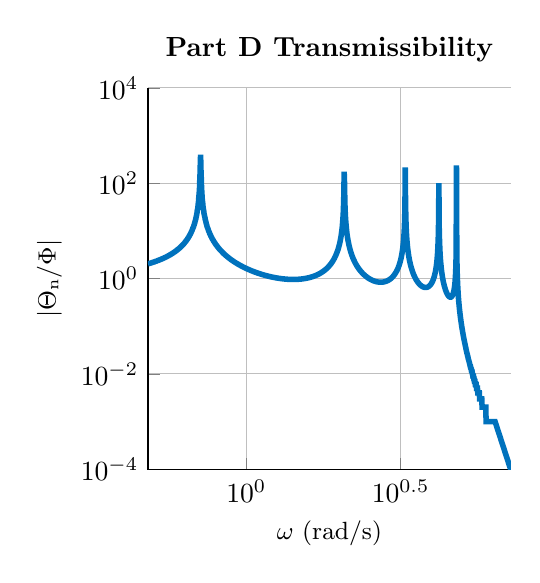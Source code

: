 % This file was created by matlab2tikz.
%
\definecolor{mycolor1}{rgb}{0.0,0.447,0.741}%
%
\begin{tikzpicture}

\begin{axis}[%
width=0.38\textwidth,
height=0.4\textwidth,
at={(0\textwidth,0\textwidth)},
scale only axis,
xmode=log,
xmin=0.48,
xmax=7.195,
xminorticks=true,
xlabel style={font=\color{white!15!black}},
xlabel={$\omega\text{ (rad/s)}$},
ymode=log,
ymin=9.753e-05,
ymax=10000,
yminorticks=true,
ylabel style={font=\color{white!15!black}},
ylabel={$\text{$|$}\Theta{}_\text{n}\text{/}\Phi\text{$|$}$},
axis background/.style={fill=white},
title style={font=\bfseries},
title={Part D Transmissibility},
axis x line*=bottom,
axis y line*=left,
xmajorgrids,
xminorgrids,
ymajorgrids,
yminorgrids,
ylabel style={font=\small},
xlabel style={font=\small}
]
\addplot [color=mycolor1, line width=2.0pt, forget plot]
  table[row sep=crcr]{%
0.48	2.032\\
0.481	2.041\\
0.482	2.05\\
0.483	2.059\\
0.484	2.068\\
0.485	2.078\\
0.486	2.087\\
0.488	2.097\\
0.489	2.106\\
0.49	2.116\\
0.491	2.126\\
0.492	2.136\\
0.493	2.146\\
0.494	2.156\\
0.495	2.167\\
0.497	2.178\\
0.498	2.188\\
0.499	2.199\\
0.5	2.21\\
0.501	2.221\\
0.502	2.233\\
0.504	2.244\\
0.505	2.256\\
0.506	2.268\\
0.507	2.28\\
0.508	2.292\\
0.509	2.304\\
0.511	2.317\\
0.512	2.33\\
0.513	2.342\\
0.514	2.356\\
0.515	2.369\\
0.516	2.382\\
0.518	2.396\\
0.519	2.41\\
0.52	2.424\\
0.521	2.438\\
0.522	2.453\\
0.524	2.468\\
0.525	2.483\\
0.526	2.498\\
0.527	2.513\\
0.528	2.529\\
0.53	2.545\\
0.531	2.561\\
0.532	2.578\\
0.533	2.595\\
0.535	2.612\\
0.536	2.629\\
0.537	2.647\\
0.538	2.665\\
0.54	2.683\\
0.541	2.702\\
0.542	2.721\\
0.543	2.74\\
0.545	2.759\\
0.546	2.779\\
0.547	2.8\\
0.548	2.82\\
0.55	2.841\\
0.551	2.863\\
0.552	2.885\\
0.553	2.907\\
0.555	2.93\\
0.556	2.953\\
0.557	2.976\\
0.558	3.0\\
0.56	3.025\\
0.561	3.05\\
0.562	3.075\\
0.564	3.101\\
0.565	3.128\\
0.566	3.155\\
0.568	3.183\\
0.569	3.211\\
0.57	3.24\\
0.571	3.269\\
0.573	3.299\\
0.574	3.33\\
0.575	3.361\\
0.577	3.394\\
0.578	3.426\\
0.579	3.46\\
0.581	3.495\\
0.582	3.53\\
0.583	3.566\\
0.585	3.603\\
0.586	3.641\\
0.588	3.679\\
0.589	3.719\\
0.59	3.76\\
0.592	3.802\\
0.593	3.844\\
0.594	3.888\\
0.596	3.934\\
0.597	3.98\\
0.598	4.027\\
0.6	4.076\\
0.601	4.127\\
0.603	4.178\\
0.604	4.231\\
0.605	4.286\\
0.607	4.342\\
0.608	4.4\\
0.61	4.46\\
0.611	4.522\\
0.612	4.585\\
0.614	4.651\\
0.615	4.718\\
0.617	4.788\\
0.618	4.861\\
0.619	4.935\\
0.621	5.012\\
0.622	5.092\\
0.624	5.175\\
0.625	5.261\\
0.627	5.35\\
0.628	5.442\\
0.63	5.538\\
0.631	5.637\\
0.632	5.74\\
0.634	5.848\\
0.635	5.96\\
0.637	6.077\\
0.638	6.199\\
0.64	6.326\\
0.641	6.459\\
0.643	6.598\\
0.644	6.744\\
0.646	6.896\\
0.647	7.056\\
0.649	7.225\\
0.65	7.402\\
0.652	7.588\\
0.653	7.785\\
0.655	7.993\\
0.656	8.212\\
0.658	8.445\\
0.659	8.693\\
0.661	8.955\\
0.662	9.236\\
0.664	9.535\\
0.665	9.854\\
0.667	10.198\\
0.668	10.566\\
0.67	10.964\\
0.671	11.394\\
0.673	11.861\\
0.675	12.368\\
0.676	12.923\\
0.678	13.532\\
0.679	14.202\\
0.681	14.944\\
0.682	15.771\\
0.684	16.697\\
0.686	17.741\\
0.687	18.928\\
0.689	20.289\\
0.69	21.864\\
0.692	23.71\\
0.693	25.901\\
0.695	28.546\\
0.697	31.8\\
0.698	35.901\\
0.7	41.227\\
0.701	48.419\\
0.703	58.658\\
0.705	74.369\\
0.706	101.393\\
0.708	157.665\\
0.71	318.254\\
0.711	395.121\\
0.713	182.506\\
0.715	111.164\\
0.716	79.23\\
0.718	61.388\\
0.719	50.044\\
0.721	42.209\\
0.723	36.477\\
0.724	32.103\\
0.726	28.657\\
0.728	25.872\\
0.729	23.575\\
0.731	21.648\\
0.733	20.009\\
0.735	18.597\\
0.736	17.369\\
0.738	16.29\\
0.74	15.336\\
0.741	14.485\\
0.743	13.722\\
0.745	13.034\\
0.746	12.411\\
0.748	11.843\\
0.75	11.324\\
0.752	10.847\\
0.753	10.408\\
0.755	10.003\\
0.757	9.627\\
0.759	9.277\\
0.76	8.951\\
0.762	8.647\\
0.764	8.363\\
0.766	8.096\\
0.767	7.845\\
0.769	7.608\\
0.771	7.385\\
0.773	7.174\\
0.774	6.975\\
0.776	6.786\\
0.778	6.607\\
0.78	6.436\\
0.782	6.274\\
0.783	6.12\\
0.785	5.973\\
0.787	5.832\\
0.789	5.698\\
0.791	5.569\\
0.793	5.446\\
0.794	5.328\\
0.796	5.215\\
0.798	5.106\\
0.8	5.002\\
0.802	4.902\\
0.804	4.805\\
0.805	4.712\\
0.807	4.623\\
0.809	4.536\\
0.811	4.453\\
0.813	4.372\\
0.815	4.295\\
0.817	4.22\\
0.818	4.147\\
0.82	4.077\\
0.822	4.009\\
0.824	3.943\\
0.826	3.879\\
0.828	3.817\\
0.83	3.757\\
0.832	3.699\\
0.834	3.642\\
0.836	3.587\\
0.838	3.534\\
0.839	3.482\\
0.841	3.432\\
0.843	3.383\\
0.845	3.335\\
0.847	3.288\\
0.849	3.243\\
0.851	3.199\\
0.853	3.156\\
0.855	3.114\\
0.857	3.074\\
0.859	3.034\\
0.861	2.995\\
0.863	2.957\\
0.865	2.92\\
0.867	2.884\\
0.869	2.849\\
0.871	2.815\\
0.873	2.781\\
0.875	2.748\\
0.877	2.716\\
0.879	2.685\\
0.881	2.654\\
0.883	2.624\\
0.885	2.595\\
0.887	2.566\\
0.889	2.538\\
0.891	2.51\\
0.893	2.484\\
0.895	2.457\\
0.897	2.431\\
0.9	2.406\\
0.902	2.381\\
0.904	2.357\\
0.906	2.333\\
0.908	2.31\\
0.91	2.287\\
0.912	2.264\\
0.914	2.242\\
0.916	2.221\\
0.918	2.199\\
0.92	2.179\\
0.923	2.158\\
0.925	2.138\\
0.927	2.118\\
0.929	2.099\\
0.931	2.08\\
0.933	2.061\\
0.935	2.043\\
0.938	2.025\\
0.94	2.007\\
0.942	1.99\\
0.944	1.973\\
0.946	1.956\\
0.948	1.94\\
0.951	1.924\\
0.953	1.908\\
0.955	1.892\\
0.957	1.877\\
0.959	1.861\\
0.962	1.846\\
0.964	1.832\\
0.966	1.817\\
0.968	1.803\\
0.971	1.789\\
0.973	1.776\\
0.975	1.762\\
0.977	1.749\\
0.98	1.736\\
0.982	1.723\\
0.984	1.71\\
0.986	1.698\\
0.989	1.685\\
0.991	1.673\\
0.993	1.661\\
0.995	1.649\\
0.998	1.638\\
1.0	1.627\\
1.002	1.615\\
1.005	1.604\\
1.007	1.593\\
1.009	1.583\\
1.012	1.572\\
1.014	1.562\\
1.016	1.551\\
1.019	1.541\\
1.021	1.531\\
1.023	1.522\\
1.026	1.512\\
1.028	1.502\\
1.03	1.493\\
1.033	1.484\\
1.035	1.475\\
1.038	1.466\\
1.04	1.457\\
1.042	1.448\\
1.045	1.439\\
1.047	1.431\\
1.05	1.422\\
1.052	1.414\\
1.054	1.406\\
1.057	1.398\\
1.059	1.39\\
1.062	1.382\\
1.064	1.374\\
1.067	1.367\\
1.069	1.359\\
1.072	1.352\\
1.074	1.345\\
1.076	1.337\\
1.079	1.33\\
1.081	1.323\\
1.084	1.316\\
1.086	1.31\\
1.089	1.303\\
1.091	1.296\\
1.094	1.29\\
1.097	1.283\\
1.099	1.277\\
1.102	1.271\\
1.104	1.265\\
1.107	1.258\\
1.109	1.252\\
1.112	1.247\\
1.114	1.241\\
1.117	1.235\\
1.119	1.229\\
1.122	1.224\\
1.125	1.218\\
1.127	1.213\\
1.13	1.207\\
1.132	1.202\\
1.135	1.197\\
1.138	1.191\\
1.14	1.186\\
1.143	1.181\\
1.146	1.176\\
1.148	1.172\\
1.151	1.167\\
1.153	1.162\\
1.156	1.157\\
1.159	1.153\\
1.161	1.148\\
1.164	1.144\\
1.167	1.139\\
1.17	1.135\\
1.172	1.131\\
1.175	1.126\\
1.178	1.122\\
1.18	1.118\\
1.183	1.114\\
1.186	1.11\\
1.189	1.106\\
1.191	1.102\\
1.194	1.098\\
1.197	1.095\\
1.2	1.091\\
1.202	1.087\\
1.205	1.084\\
1.208	1.08\\
1.211	1.077\\
1.213	1.073\\
1.216	1.07\\
1.219	1.067\\
1.222	1.064\\
1.225	1.06\\
1.227	1.057\\
1.23	1.054\\
1.233	1.051\\
1.236	1.048\\
1.239	1.045\\
1.242	1.042\\
1.245	1.039\\
1.247	1.037\\
1.25	1.034\\
1.253	1.031\\
1.256	1.029\\
1.259	1.026\\
1.262	1.024\\
1.265	1.021\\
1.268	1.019\\
1.271	1.016\\
1.274	1.014\\
1.276	1.012\\
1.279	1.009\\
1.282	1.007\\
1.285	1.005\\
1.288	1.003\\
1.291	1.001\\
1.294	0.999\\
1.297	0.997\\
1.3	0.995\\
1.303	0.993\\
1.306	0.991\\
1.309	0.99\\
1.312	0.988\\
1.315	0.986\\
1.318	0.985\\
1.321	0.983\\
1.324	0.982\\
1.327	0.98\\
1.33	0.979\\
1.334	0.977\\
1.337	0.976\\
1.34	0.975\\
1.343	0.974\\
1.346	0.972\\
1.349	0.971\\
1.352	0.97\\
1.355	0.969\\
1.358	0.968\\
1.361	0.967\\
1.365	0.966\\
1.368	0.965\\
1.371	0.965\\
1.374	0.964\\
1.377	0.963\\
1.38	0.963\\
1.384	0.962\\
1.387	0.961\\
1.39	0.961\\
1.393	0.96\\
1.396	0.96\\
1.4	0.96\\
1.403	0.959\\
1.406	0.959\\
1.409	0.959\\
1.413	0.959\\
1.416	0.959\\
1.419	0.959\\
1.422	0.959\\
1.426	0.959\\
1.429	0.959\\
1.432	0.959\\
1.436	0.959\\
1.439	0.96\\
1.442	0.96\\
1.445	0.96\\
1.449	0.961\\
1.452	0.961\\
1.455	0.962\\
1.459	0.963\\
1.462	0.963\\
1.466	0.964\\
1.469	0.965\\
1.472	0.966\\
1.476	0.967\\
1.479	0.968\\
1.483	0.969\\
1.486	0.97\\
1.489	0.971\\
1.493	0.972\\
1.496	0.974\\
1.5	0.975\\
1.503	0.977\\
1.507	0.978\\
1.51	0.98\\
1.514	0.981\\
1.517	0.983\\
1.521	0.985\\
1.524	0.987\\
1.528	0.989\\
1.531	0.991\\
1.535	0.993\\
1.538	0.995\\
1.542	0.998\\
1.545	1.0\\
1.549	1.003\\
1.552	1.005\\
1.556	1.008\\
1.56	1.011\\
1.563	1.014\\
1.567	1.016\\
1.57	1.02\\
1.574	1.023\\
1.578	1.026\\
1.581	1.029\\
1.585	1.033\\
1.589	1.036\\
1.592	1.04\\
1.596	1.044\\
1.6	1.048\\
1.603	1.052\\
1.607	1.056\\
1.611	1.06\\
1.614	1.064\\
1.618	1.069\\
1.622	1.074\\
1.626	1.078\\
1.629	1.083\\
1.633	1.088\\
1.637	1.094\\
1.641	1.099\\
1.644	1.105\\
1.648	1.11\\
1.652	1.116\\
1.656	1.122\\
1.66	1.128\\
1.663	1.135\\
1.667	1.141\\
1.671	1.148\\
1.675	1.155\\
1.679	1.162\\
1.683	1.17\\
1.687	1.177\\
1.69	1.185\\
1.694	1.193\\
1.698	1.201\\
1.702	1.21\\
1.706	1.218\\
1.71	1.227\\
1.714	1.237\\
1.718	1.246\\
1.722	1.256\\
1.726	1.266\\
1.73	1.277\\
1.734	1.287\\
1.738	1.299\\
1.742	1.31\\
1.746	1.322\\
1.75	1.334\\
1.754	1.347\\
1.758	1.36\\
1.762	1.373\\
1.766	1.387\\
1.77	1.401\\
1.774	1.416\\
1.778	1.431\\
1.782	1.447\\
1.787	1.463\\
1.791	1.48\\
1.795	1.498\\
1.799	1.516\\
1.803	1.535\\
1.807	1.554\\
1.811	1.574\\
1.816	1.595\\
1.82	1.617\\
1.824	1.64\\
1.828	1.663\\
1.832	1.687\\
1.837	1.713\\
1.841	1.739\\
1.845	1.767\\
1.849	1.795\\
1.854	1.825\\
1.858	1.857\\
1.862	1.889\\
1.866	1.923\\
1.871	1.959\\
1.875	1.996\\
1.879	2.036\\
1.884	2.077\\
1.888	2.12\\
1.892	2.165\\
1.897	2.213\\
1.901	2.264\\
1.906	2.317\\
1.91	2.373\\
1.914	2.433\\
1.919	2.496\\
1.923	2.563\\
1.928	2.634\\
1.932	2.71\\
1.936	2.791\\
1.941	2.878\\
1.945	2.97\\
1.95	3.07\\
1.954	3.178\\
1.959	3.294\\
1.963	3.42\\
1.968	3.556\\
1.972	3.706\\
1.977	3.869\\
1.982	4.048\\
1.986	4.246\\
1.991	4.466\\
1.995	4.712\\
2.0	4.988\\
2.005	5.3\\
2.009	5.655\\
2.014	6.065\\
2.018	6.541\\
2.023	7.1\\
2.028	7.769\\
2.032	8.581\\
2.037	9.587\\
2.042	10.868\\
2.047	12.553\\
2.051	14.866\\
2.056	18.241\\
2.061	23.62\\
2.065	33.518\\
2.07	57.515\\
2.075	174.321\\
2.08	108.051\\
2.085	46.416\\
2.089	29.212\\
2.094	21.261\\
2.099	16.694\\
2.104	13.732\\
2.109	11.657\\
2.114	10.122\\
2.118	8.941\\
2.123	8.005\\
2.128	7.244\\
2.133	6.614\\
2.138	6.084\\
2.143	5.631\\
2.148	5.241\\
2.153	4.9\\
2.158	4.601\\
2.163	4.336\\
2.168	4.099\\
2.173	3.887\\
2.178	3.695\\
2.183	3.521\\
2.188	3.363\\
2.193	3.218\\
2.198	3.085\\
2.203	2.963\\
2.208	2.85\\
2.213	2.745\\
2.218	2.648\\
2.223	2.557\\
2.228	2.473\\
2.234	2.394\\
2.239	2.319\\
2.244	2.25\\
2.249	2.184\\
2.254	2.123\\
2.259	2.065\\
2.265	2.01\\
2.27	1.958\\
2.275	1.908\\
2.28	1.862\\
2.286	1.817\\
2.291	1.775\\
2.296	1.735\\
2.302	1.697\\
2.307	1.66\\
2.312	1.625\\
2.317	1.592\\
2.323	1.56\\
2.328	1.53\\
2.334	1.501\\
2.339	1.473\\
2.344	1.446\\
2.35	1.42\\
2.355	1.396\\
2.361	1.372\\
2.366	1.35\\
2.371	1.328\\
2.377	1.307\\
2.382	1.287\\
2.388	1.267\\
2.393	1.249\\
2.399	1.231\\
2.404	1.213\\
2.41	1.197\\
2.416	1.181\\
2.421	1.165\\
2.427	1.15\\
2.432	1.136\\
2.438	1.122\\
2.443	1.109\\
2.449	1.096\\
2.455	1.083\\
2.46	1.071\\
2.466	1.06\\
2.472	1.048\\
2.477	1.038\\
2.483	1.027\\
2.489	1.017\\
2.495	1.008\\
2.5	0.998\\
2.506	0.989\\
2.512	0.981\\
2.518	0.972\\
2.524	0.964\\
2.529	0.956\\
2.535	0.949\\
2.541	0.942\\
2.547	0.935\\
2.553	0.928\\
2.559	0.922\\
2.565	0.916\\
2.57	0.91\\
2.576	0.905\\
2.582	0.899\\
2.588	0.894\\
2.594	0.889\\
2.6	0.885\\
2.606	0.88\\
2.612	0.876\\
2.618	0.872\\
2.624	0.869\\
2.63	0.865\\
2.636	0.862\\
2.642	0.859\\
2.649	0.856\\
2.655	0.854\\
2.661	0.851\\
2.667	0.849\\
2.673	0.847\\
2.679	0.845\\
2.685	0.844\\
2.692	0.843\\
2.698	0.842\\
2.704	0.841\\
2.71	0.84\\
2.717	0.84\\
2.723	0.839\\
2.729	0.839\\
2.735	0.84\\
2.742	0.84\\
2.748	0.841\\
2.754	0.842\\
2.761	0.843\\
2.767	0.844\\
2.773	0.846\\
2.78	0.848\\
2.786	0.85\\
2.793	0.853\\
2.799	0.855\\
2.806	0.859\\
2.812	0.862\\
2.818	0.865\\
2.825	0.869\\
2.831	0.874\\
2.838	0.878\\
2.845	0.883\\
2.851	0.888\\
2.858	0.894\\
2.864	0.9\\
2.871	0.907\\
2.877	0.913\\
2.884	0.921\\
2.891	0.929\\
2.897	0.937\\
2.904	0.946\\
2.911	0.955\\
2.918	0.965\\
2.924	0.975\\
2.931	0.986\\
2.938	0.998\\
2.945	1.01\\
2.951	1.023\\
2.958	1.037\\
2.965	1.052\\
2.972	1.068\\
2.979	1.084\\
2.985	1.102\\
2.992	1.121\\
2.999	1.141\\
3.006	1.162\\
3.013	1.185\\
3.02	1.209\\
3.027	1.234\\
3.034	1.262\\
3.041	1.291\\
3.048	1.323\\
3.055	1.357\\
3.062	1.393\\
3.069	1.432\\
3.076	1.475\\
3.083	1.52\\
3.09	1.57\\
3.098	1.624\\
3.105	1.683\\
3.112	1.748\\
3.119	1.819\\
3.126	1.898\\
3.133	1.985\\
3.141	2.082\\
3.148	2.191\\
3.155	2.313\\
3.162	2.453\\
3.17	2.612\\
3.177	2.796\\
3.184	3.012\\
3.192	3.266\\
3.199	3.572\\
3.206	3.945\\
3.214	4.412\\
3.221	5.011\\
3.229	5.809\\
3.236	6.921\\
3.243	8.579\\
3.251	11.315\\
3.258	16.675\\
3.266	31.842\\
3.273	215.971\\
3.281	36.732\\
3.289	17.727\\
3.296	11.641\\
3.304	8.65\\
3.311	6.873\\
3.319	5.697\\
3.327	4.861\\
3.334	4.236\\
3.342	3.752\\
3.35	3.366\\
3.357	3.052\\
3.365	2.79\\
3.373	2.57\\
3.381	2.381\\
3.389	2.218\\
3.396	2.076\\
3.404	1.951\\
3.412	1.84\\
3.42	1.742\\
3.428	1.653\\
3.436	1.574\\
3.444	1.502\\
3.452	1.436\\
3.459	1.376\\
3.467	1.322\\
3.475	1.271\\
3.483	1.225\\
3.491	1.182\\
3.5	1.143\\
3.508	1.106\\
3.516	1.072\\
3.524	1.041\\
3.532	1.011\\
3.54	0.984\\
3.548	0.958\\
3.556	0.934\\
3.565	0.912\\
3.573	0.891\\
3.581	0.871\\
3.589	0.853\\
3.598	0.835\\
3.606	0.819\\
3.614	0.804\\
3.623	0.79\\
3.631	0.776\\
3.639	0.764\\
3.648	0.752\\
3.656	0.741\\
3.664	0.731\\
3.673	0.722\\
3.681	0.713\\
3.69	0.705\\
3.698	0.697\\
3.707	0.69\\
3.715	0.684\\
3.724	0.678\\
3.733	0.673\\
3.741	0.668\\
3.75	0.664\\
3.758	0.661\\
3.767	0.658\\
3.776	0.655\\
3.785	0.653\\
3.793	0.652\\
3.802	0.651\\
3.811	0.651\\
3.82	0.651\\
3.828	0.652\\
3.837	0.654\\
3.846	0.656\\
3.855	0.659\\
3.864	0.662\\
3.873	0.666\\
3.882	0.671\\
3.891	0.677\\
3.9	0.684\\
3.909	0.691\\
3.918	0.7\\
3.927	0.709\\
3.936	0.72\\
3.945	0.732\\
3.954	0.745\\
3.963	0.76\\
3.972	0.777\\
3.981	0.795\\
3.99	0.816\\
4.0	0.839\\
4.009	0.865\\
4.018	0.893\\
4.027	0.926\\
4.037	0.962\\
4.046	1.004\\
4.055	1.051\\
4.065	1.105\\
4.074	1.168\\
4.083	1.241\\
4.093	1.327\\
4.102	1.429\\
4.112	1.553\\
4.121	1.706\\
4.131	1.898\\
4.14	2.148\\
4.15	2.484\\
4.159	2.959\\
4.169	3.681\\
4.178	4.908\\
4.188	7.445\\
4.198	15.765\\
4.207	100.021\\
4.217	12.051\\
4.227	6.328\\
4.237	4.268\\
4.246	3.207\\
4.256	2.562\\
4.266	2.129\\
4.276	1.818\\
4.286	1.584\\
4.295	1.403\\
4.305	1.258\\
4.315	1.139\\
4.325	1.041\\
4.335	0.958\\
4.345	0.888\\
4.355	0.827\\
4.365	0.775\\
4.375	0.729\\
4.385	0.688\\
4.396	0.652\\
4.406	0.621\\
4.416	0.592\\
4.426	0.567\\
4.436	0.545\\
4.446	0.524\\
4.457	0.506\\
4.467	0.49\\
4.477	0.476\\
4.488	0.463\\
4.498	0.452\\
4.508	0.442\\
4.519	0.433\\
4.529	0.426\\
4.54	0.419\\
4.55	0.414\\
4.56	0.411\\
4.571	0.408\\
4.582	0.407\\
4.592	0.407\\
4.603	0.408\\
4.613	0.411\\
4.624	0.416\\
4.635	0.423\\
4.645	0.432\\
4.656	0.444\\
4.667	0.459\\
4.677	0.478\\
4.688	0.503\\
4.699	0.534\\
4.71	0.574\\
4.721	0.628\\
4.732	0.702\\
4.743	0.806\\
4.753	0.966\\
4.764	1.234\\
4.775	1.775\\
4.786	3.409\\
4.797	237.494\\
4.809	3.126\\
4.82	1.503\\
4.831	0.962\\
4.842	0.694\\
4.853	0.533\\
4.864	0.427\\
4.875	0.352\\
4.887	0.296\\
4.898	0.253\\
4.909	0.22\\
4.921	0.192\\
4.932	0.17\\
4.943	0.151\\
4.955	0.135\\
4.966	0.121\\
4.978	0.11\\
4.989	0.099\\
5.0	0.091\\
5.012	0.083\\
5.024	0.076\\
5.035	0.07\\
5.047	0.064\\
5.058	0.059\\
5.07	0.055\\
5.082	0.051\\
5.093	0.047\\
5.105	0.044\\
5.117	0.041\\
5.129	0.038\\
5.141	0.036\\
5.152	0.033\\
5.164	0.031\\
5.176	0.029\\
5.188	0.027\\
5.2	0.026\\
5.212	0.024\\
5.224	0.023\\
5.236	0.021\\
5.248	0.02\\
5.26	0.019\\
5.272	0.018\\
5.285	0.017\\
5.297	0.016\\
5.309	0.015\\
5.321	0.014\\
5.333	0.014\\
5.346	0.013\\
5.358	0.012\\
5.37	0.012\\
5.383	0.011\\
5.395	0.011\\
5.408	0.01\\
5.42	0.009\\
5.433	0.009\\
5.445	0.009\\
5.458	0.008\\
5.47	0.008\\
5.483	0.007\\
5.496	0.007\\
5.508	0.007\\
5.521	0.006\\
5.534	0.006\\
5.546	0.006\\
5.559	0.006\\
5.572	0.005\\
5.585	0.005\\
5.598	0.005\\
5.611	0.005\\
5.624	0.004\\
5.637	0.004\\
5.65	0.004\\
5.663	0.004\\
5.676	0.004\\
5.689	0.004\\
5.702	0.003\\
5.715	0.003\\
5.728	0.003\\
5.741	0.003\\
5.755	0.003\\
5.768	0.003\\
5.781	0.003\\
5.794	0.003\\
5.808	0.002\\
5.821	0.002\\
5.835	0.002\\
5.848	0.002\\
5.862	0.002\\
5.875	0.002\\
5.889	0.002\\
5.902	0.002\\
5.916	0.002\\
5.929	0.002\\
5.943	0.002\\
5.957	0.002\\
5.971	0.002\\
5.984	0.001\\
5.998	0.001\\
6.012	0.001\\
6.026	0.001\\
6.04	0.001\\
6.054	0.001\\
6.068	0.001\\
6.082	0.001\\
6.096	0.001\\
6.11	0.001\\
6.124	0.001\\
6.138	0.001\\
6.152	0.001\\
6.166	0.001\\
6.18	0.001\\
6.195	0.001\\
6.209	0.001\\
6.223	0.001\\
6.238	0.001\\
6.252	0.001\\
6.266	0.001\\
6.281	0.001\\
6.295	0.001\\
6.31	0.001\\
6.324	0.001\\
6.339	0.001\\
6.353	0.001\\
6.368	0.001\\
6.383	0.001\\
6.398	0.001\\
6.412	0.0\\
6.427	0.0\\
6.442	0.0\\
6.457	0.0\\
6.472	0.0\\
6.487	0.0\\
6.501	0.0\\
6.516	0.0\\
6.531	0.0\\
6.547	0.0\\
6.562	0.0\\
6.577	0.0\\
6.592	0.0\\
6.607	0.0\\
6.622	0.0\\
6.638	0.0\\
6.653	0.0\\
6.668	0.0\\
6.684	0.0\\
6.699	0.0\\
6.714	0.0\\
6.73	0.0\\
6.745	0.0\\
6.761	0.0\\
6.777	0.0\\
6.792	0.0\\
6.808	0.0\\
6.824	0.0\\
6.839	0.0\\
6.855	0.0\\
6.871	0.0\\
6.887	0.0\\
6.903	0.0\\
6.918	0.0\\
6.934	0.0\\
6.95	0.0\\
6.966	0.0\\
6.983	0.0\\
6.999	0.0\\
7.015	0.0\\
7.031	0.0\\
7.047	0.0\\
7.063	0.0\\
7.08	0.0\\
7.096	0.0\\
7.112	0.0\\
7.129	0.0\\
7.145	0.0\\
7.162	0.0\\
7.178	0.0\\
7.195	9.753e-05\\
};
\end{axis}
\end{tikzpicture}%